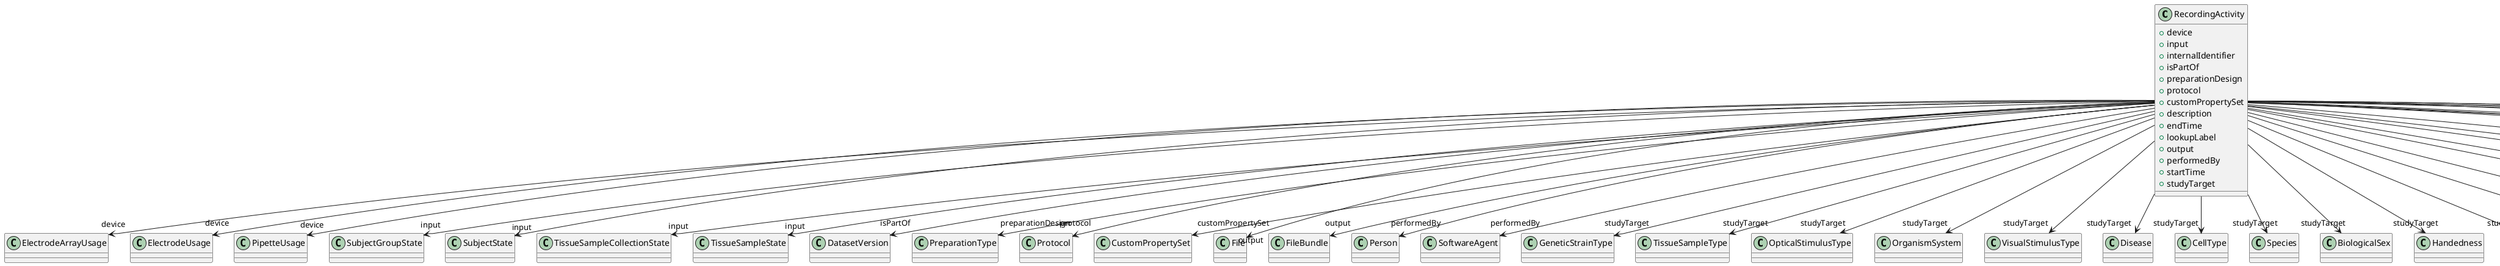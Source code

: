 @startuml
class RecordingActivity {
+device
+input
+internalIdentifier
+isPartOf
+preparationDesign
+protocol
+customPropertySet
+description
+endTime
+lookupLabel
+output
+performedBy
+startTime
+studyTarget

}
RecordingActivity -d-> "device" ElectrodeArrayUsage
RecordingActivity -d-> "device" ElectrodeUsage
RecordingActivity -d-> "device" PipetteUsage
RecordingActivity -d-> "input" SubjectGroupState
RecordingActivity -d-> "input" SubjectState
RecordingActivity -d-> "input" TissueSampleCollectionState
RecordingActivity -d-> "input" TissueSampleState
RecordingActivity -d-> "isPartOf" DatasetVersion
RecordingActivity -d-> "preparationDesign" PreparationType
RecordingActivity -d-> "protocol" Protocol
RecordingActivity -d-> "customPropertySet" CustomPropertySet
RecordingActivity -d-> "output" File
RecordingActivity -d-> "output" FileBundle
RecordingActivity -d-> "performedBy" Person
RecordingActivity -d-> "performedBy" SoftwareAgent
RecordingActivity -d-> "studyTarget" GeneticStrainType
RecordingActivity -d-> "studyTarget" TissueSampleType
RecordingActivity -d-> "studyTarget" OpticalStimulusType
RecordingActivity -d-> "studyTarget" OrganismSystem
RecordingActivity -d-> "studyTarget" VisualStimulusType
RecordingActivity -d-> "studyTarget" Disease
RecordingActivity -d-> "studyTarget" CellType
RecordingActivity -d-> "studyTarget" Species
RecordingActivity -d-> "studyTarget" BiologicalSex
RecordingActivity -d-> "studyTarget" Handedness
RecordingActivity -d-> "studyTarget" OrganismSubstance
RecordingActivity -d-> "studyTarget" BreedingType
RecordingActivity -d-> "studyTarget" OlfactoryStimulusType
RecordingActivity -d-> "studyTarget" TermSuggestion
RecordingActivity -d-> "studyTarget" AuditoryStimulusType
RecordingActivity -d-> "studyTarget" TactileStimulusType
RecordingActivity -d-> "studyTarget" ElectricalStimulusType
RecordingActivity -d-> "studyTarget" UBERONParcellation
RecordingActivity -d-> "studyTarget" Organ
RecordingActivity -d-> "studyTarget" DiseaseModel
RecordingActivity -d-> "studyTarget" BiologicalOrder
RecordingActivity -d-> "studyTarget" SubcellularEntity
RecordingActivity -d-> "studyTarget" GustatoryStimulusType
RecordingActivity -d-> "studyTarget" CellCultureType
RecordingActivity -d-> "studyTarget" MolecularEntity
RecordingActivity -d-> "studyTarget" ParcellationEntity
RecordingActivity -d-> "studyTarget" ParcellationEntityVersion
RecordingActivity -d-> "studyTarget" CustomAnatomicalEntity

@enduml